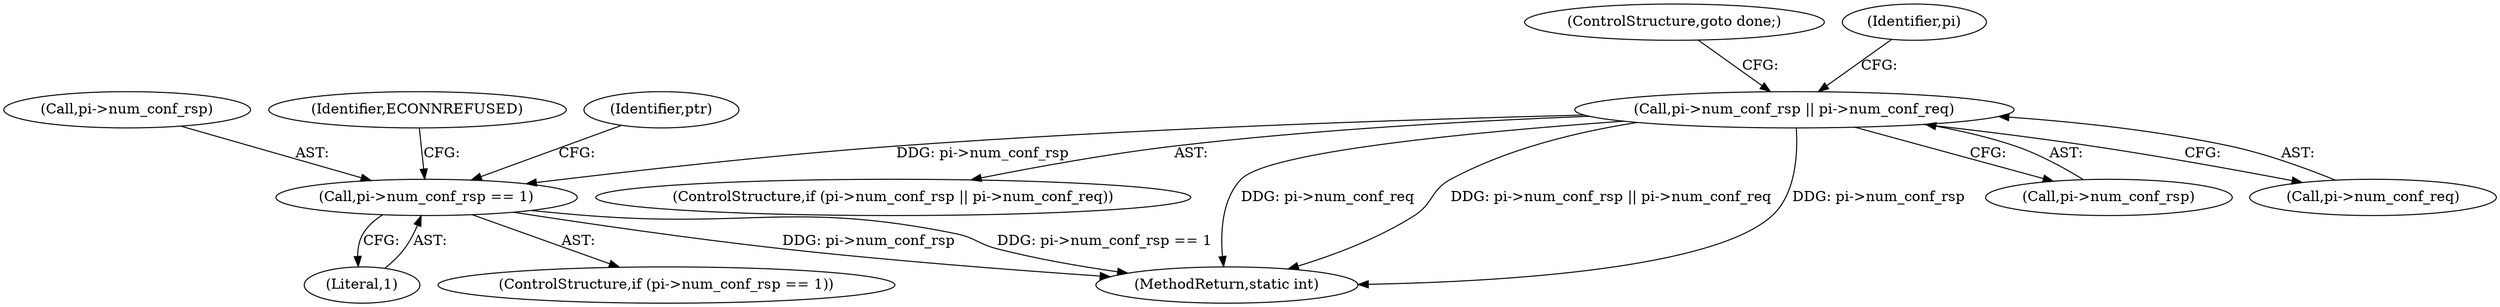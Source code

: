 digraph "0_linux_f2fcfcd670257236ebf2088bbdf26f6a8ef459fe_3@pointer" {
"1000219" [label="(Call,pi->num_conf_rsp || pi->num_conf_req)"];
"1000290" [label="(Call,pi->num_conf_rsp == 1)"];
"1000218" [label="(ControlStructure,if (pi->num_conf_rsp || pi->num_conf_req))"];
"1000291" [label="(Call,pi->num_conf_rsp)"];
"1000226" [label="(ControlStructure,goto done;)"];
"1000297" [label="(Identifier,ECONNREFUSED)"];
"1000476" [label="(MethodReturn,static int)"];
"1000294" [label="(Literal,1)"];
"1000220" [label="(Call,pi->num_conf_rsp)"];
"1000219" [label="(Call,pi->num_conf_rsp || pi->num_conf_req)"];
"1000229" [label="(Identifier,pi)"];
"1000289" [label="(ControlStructure,if (pi->num_conf_rsp == 1))"];
"1000300" [label="(Identifier,ptr)"];
"1000223" [label="(Call,pi->num_conf_req)"];
"1000290" [label="(Call,pi->num_conf_rsp == 1)"];
"1000219" -> "1000218"  [label="AST: "];
"1000219" -> "1000220"  [label="CFG: "];
"1000219" -> "1000223"  [label="CFG: "];
"1000220" -> "1000219"  [label="AST: "];
"1000223" -> "1000219"  [label="AST: "];
"1000226" -> "1000219"  [label="CFG: "];
"1000229" -> "1000219"  [label="CFG: "];
"1000219" -> "1000476"  [label="DDG: pi->num_conf_req"];
"1000219" -> "1000476"  [label="DDG: pi->num_conf_rsp || pi->num_conf_req"];
"1000219" -> "1000476"  [label="DDG: pi->num_conf_rsp"];
"1000219" -> "1000290"  [label="DDG: pi->num_conf_rsp"];
"1000290" -> "1000289"  [label="AST: "];
"1000290" -> "1000294"  [label="CFG: "];
"1000291" -> "1000290"  [label="AST: "];
"1000294" -> "1000290"  [label="AST: "];
"1000297" -> "1000290"  [label="CFG: "];
"1000300" -> "1000290"  [label="CFG: "];
"1000290" -> "1000476"  [label="DDG: pi->num_conf_rsp"];
"1000290" -> "1000476"  [label="DDG: pi->num_conf_rsp == 1"];
}
